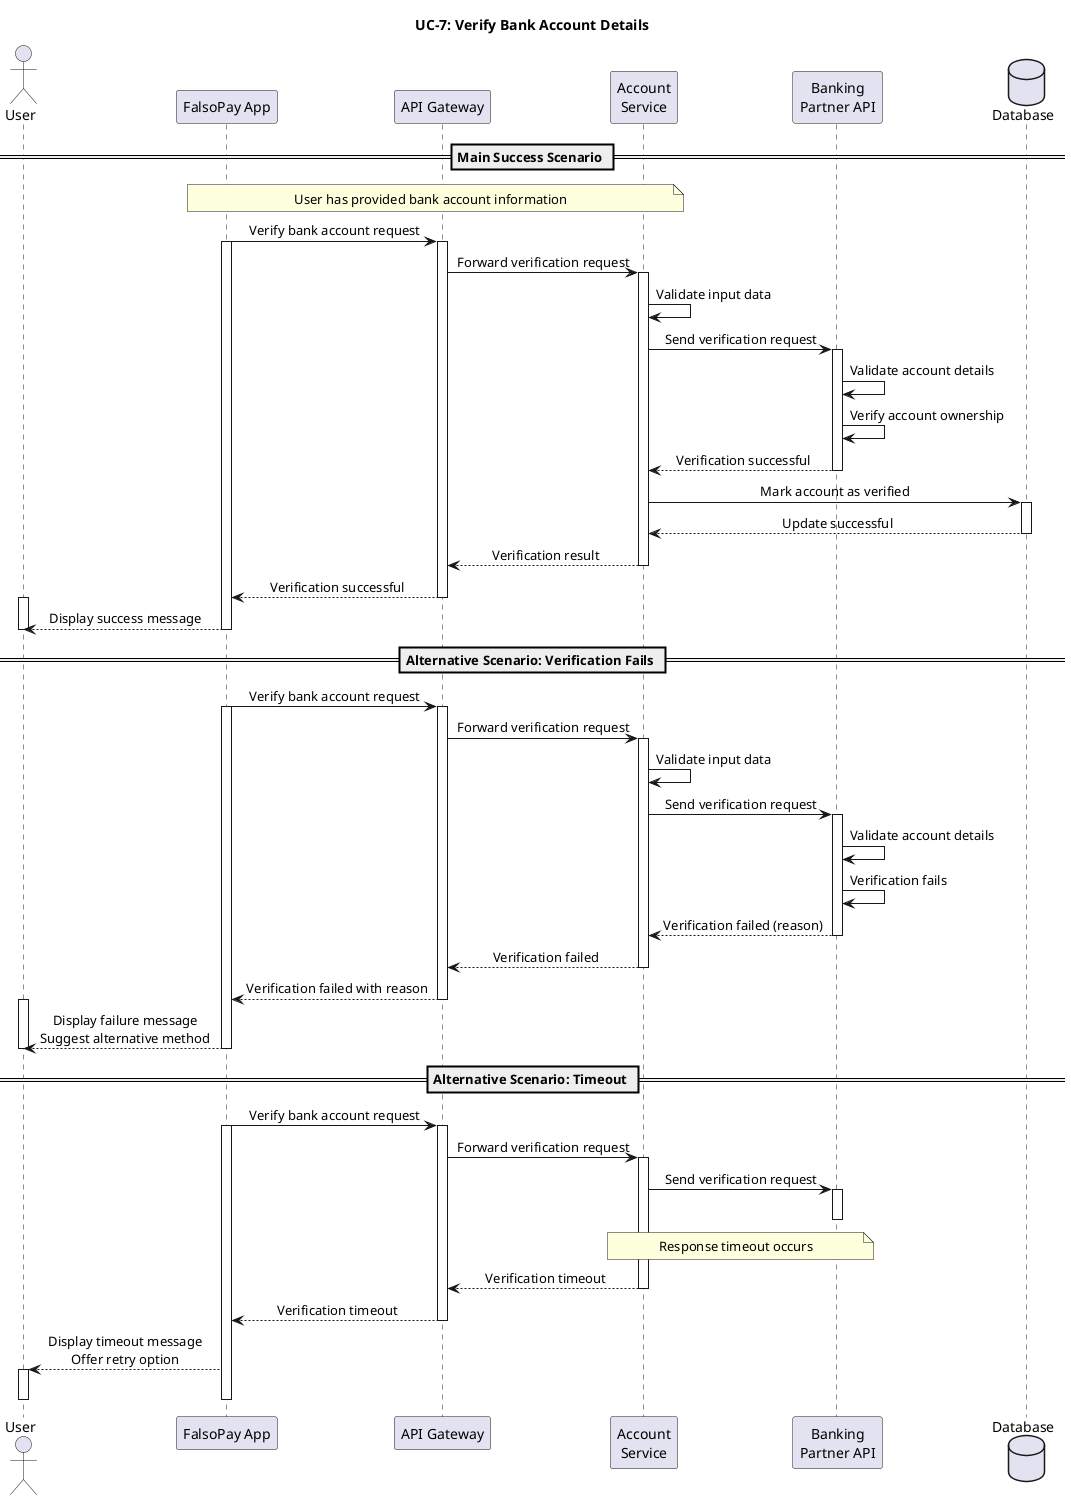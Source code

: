 @startuml UC7-VerifyBankAccountDetails

skinparam sequenceMessageAlign center
skinparam backgroundColor white
skinparam handwritten false

title "UC-7: Verify Bank Account Details"

actor "User" as user
participant "FalsoPay App" as app
participant "API Gateway" as gateway
participant "Account\nService" as accountService
participant "Banking\nPartner API" as bankingAPI
database "Database" as db

== Main Success Scenario ==

note over app, accountService: User has provided bank account information

app -> gateway: Verify bank account request
activate app
activate gateway
gateway -> accountService: Forward verification request
activate accountService
accountService -> accountService: Validate input data
accountService -> bankingAPI: Send verification request
activate bankingAPI

bankingAPI -> bankingAPI: Validate account details
bankingAPI -> bankingAPI: Verify account ownership
bankingAPI --> accountService: Verification successful
deactivate bankingAPI

accountService -> db: Mark account as verified
activate db
db --> accountService: Update successful
deactivate db
accountService --> gateway: Verification result
deactivate accountService
gateway --> app: Verification successful
deactivate gateway
activate user
app --> user: Display success message
deactivate app
deactivate user

== Alternative Scenario: Verification Fails ==

app -> gateway: Verify bank account request
activate app
activate gateway
gateway -> accountService: Forward verification request
activate accountService
accountService -> accountService: Validate input data
accountService -> bankingAPI: Send verification request
activate bankingAPI

bankingAPI -> bankingAPI: Validate account details
bankingAPI -> bankingAPI: Verification fails
bankingAPI --> accountService: Verification failed (reason)
deactivate bankingAPI

accountService --> gateway: Verification failed
deactivate accountService
gateway --> app: Verification failed with reason
deactivate gateway
activate user
app --> user: Display failure message\nSuggest alternative method
deactivate user
deactivate app

== Alternative Scenario: Timeout ==

app -> gateway: Verify bank account request
activate app
activate gateway
gateway -> accountService: Forward verification request
activate accountService
accountService -> bankingAPI: Send verification request
activate bankingAPI

note over accountService, bankingAPI: Response timeout occurs

deactivate bankingAPI
accountService --> gateway: Verification timeout
deactivate accountService
gateway --> app: Verification timeout
deactivate gateway
app --> user: Display timeout message\nOffer retry option
activate user
deactivate user
deactivate app

@enduml
